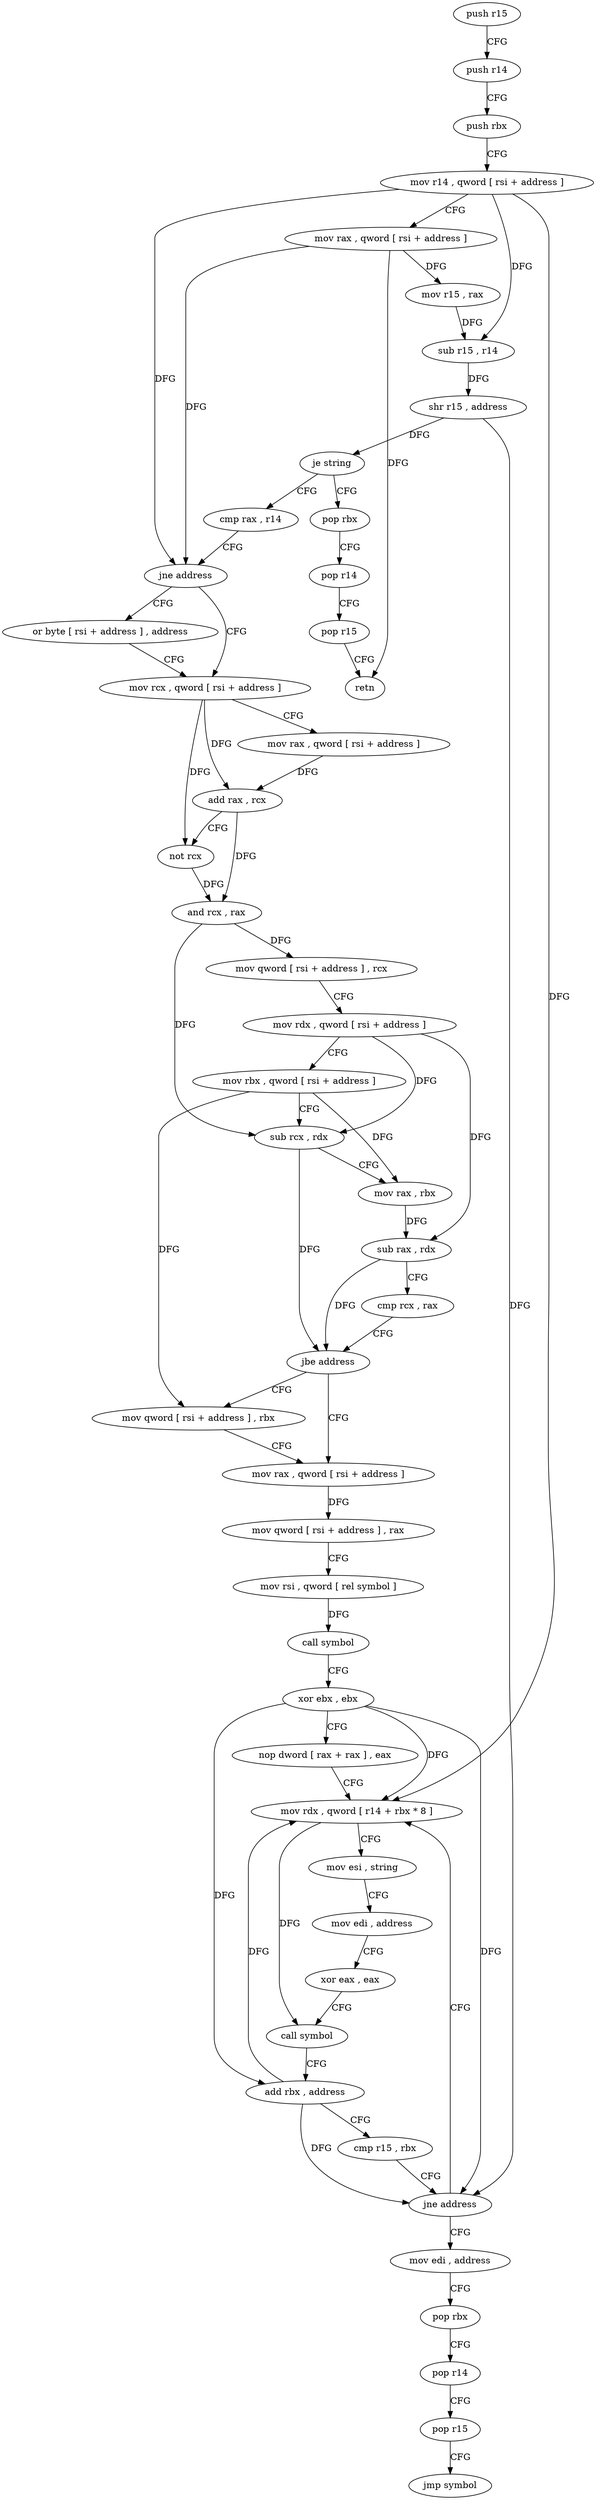 digraph "func" {
"4216048" [label = "push r15" ]
"4216050" [label = "push r14" ]
"4216052" [label = "push rbx" ]
"4216053" [label = "mov r14 , qword [ rsi + address ]" ]
"4216057" [label = "mov rax , qword [ rsi + address ]" ]
"4216061" [label = "mov r15 , rax" ]
"4216064" [label = "sub r15 , r14" ]
"4216067" [label = "shr r15 , address" ]
"4216071" [label = "je string" ]
"4216205" [label = "pop rbx" ]
"4216077" [label = "cmp rax , r14" ]
"4216206" [label = "pop r14" ]
"4216208" [label = "pop r15" ]
"4216210" [label = "retn" ]
"4216080" [label = "jne address" ]
"4216086" [label = "mov rcx , qword [ rsi + address ]" ]
"4216082" [label = "or byte [ rsi + address ] , address" ]
"4216090" [label = "mov rax , qword [ rsi + address ]" ]
"4216094" [label = "add rax , rcx" ]
"4216097" [label = "not rcx" ]
"4216100" [label = "and rcx , rax" ]
"4216103" [label = "mov qword [ rsi + address ] , rcx" ]
"4216107" [label = "mov rdx , qword [ rsi + address ]" ]
"4216111" [label = "mov rbx , qword [ rsi + address ]" ]
"4216115" [label = "sub rcx , rdx" ]
"4216118" [label = "mov rax , rbx" ]
"4216121" [label = "sub rax , rdx" ]
"4216124" [label = "cmp rcx , rax" ]
"4216127" [label = "jbe address" ]
"4216133" [label = "mov rax , qword [ rsi + address ]" ]
"4216129" [label = "mov qword [ rsi + address ] , rbx" ]
"4216137" [label = "mov qword [ rsi + address ] , rax" ]
"4216141" [label = "mov rsi , qword [ rel symbol ]" ]
"4216148" [label = "call symbol" ]
"4216153" [label = "xor ebx , ebx" ]
"4216155" [label = "nop dword [ rax + rax ] , eax" ]
"4216160" [label = "mov rdx , qword [ r14 + rbx * 8 ]" ]
"4216164" [label = "mov esi , string" ]
"4216169" [label = "mov edi , address" ]
"4216174" [label = "xor eax , eax" ]
"4216176" [label = "call symbol" ]
"4216181" [label = "add rbx , address" ]
"4216185" [label = "cmp r15 , rbx" ]
"4216188" [label = "jne address" ]
"4216190" [label = "mov edi , address" ]
"4216195" [label = "pop rbx" ]
"4216196" [label = "pop r14" ]
"4216198" [label = "pop r15" ]
"4216200" [label = "jmp symbol" ]
"4216048" -> "4216050" [ label = "CFG" ]
"4216050" -> "4216052" [ label = "CFG" ]
"4216052" -> "4216053" [ label = "CFG" ]
"4216053" -> "4216057" [ label = "CFG" ]
"4216053" -> "4216064" [ label = "DFG" ]
"4216053" -> "4216080" [ label = "DFG" ]
"4216053" -> "4216160" [ label = "DFG" ]
"4216057" -> "4216061" [ label = "DFG" ]
"4216057" -> "4216210" [ label = "DFG" ]
"4216057" -> "4216080" [ label = "DFG" ]
"4216061" -> "4216064" [ label = "DFG" ]
"4216064" -> "4216067" [ label = "DFG" ]
"4216067" -> "4216071" [ label = "DFG" ]
"4216067" -> "4216188" [ label = "DFG" ]
"4216071" -> "4216205" [ label = "CFG" ]
"4216071" -> "4216077" [ label = "CFG" ]
"4216205" -> "4216206" [ label = "CFG" ]
"4216077" -> "4216080" [ label = "CFG" ]
"4216206" -> "4216208" [ label = "CFG" ]
"4216208" -> "4216210" [ label = "CFG" ]
"4216080" -> "4216086" [ label = "CFG" ]
"4216080" -> "4216082" [ label = "CFG" ]
"4216086" -> "4216090" [ label = "CFG" ]
"4216086" -> "4216094" [ label = "DFG" ]
"4216086" -> "4216097" [ label = "DFG" ]
"4216082" -> "4216086" [ label = "CFG" ]
"4216090" -> "4216094" [ label = "DFG" ]
"4216094" -> "4216097" [ label = "CFG" ]
"4216094" -> "4216100" [ label = "DFG" ]
"4216097" -> "4216100" [ label = "DFG" ]
"4216100" -> "4216103" [ label = "DFG" ]
"4216100" -> "4216115" [ label = "DFG" ]
"4216103" -> "4216107" [ label = "CFG" ]
"4216107" -> "4216111" [ label = "CFG" ]
"4216107" -> "4216115" [ label = "DFG" ]
"4216107" -> "4216121" [ label = "DFG" ]
"4216111" -> "4216115" [ label = "CFG" ]
"4216111" -> "4216118" [ label = "DFG" ]
"4216111" -> "4216129" [ label = "DFG" ]
"4216115" -> "4216118" [ label = "CFG" ]
"4216115" -> "4216127" [ label = "DFG" ]
"4216118" -> "4216121" [ label = "DFG" ]
"4216121" -> "4216124" [ label = "CFG" ]
"4216121" -> "4216127" [ label = "DFG" ]
"4216124" -> "4216127" [ label = "CFG" ]
"4216127" -> "4216133" [ label = "CFG" ]
"4216127" -> "4216129" [ label = "CFG" ]
"4216133" -> "4216137" [ label = "DFG" ]
"4216129" -> "4216133" [ label = "CFG" ]
"4216137" -> "4216141" [ label = "CFG" ]
"4216141" -> "4216148" [ label = "DFG" ]
"4216148" -> "4216153" [ label = "CFG" ]
"4216153" -> "4216155" [ label = "CFG" ]
"4216153" -> "4216160" [ label = "DFG" ]
"4216153" -> "4216181" [ label = "DFG" ]
"4216153" -> "4216188" [ label = "DFG" ]
"4216155" -> "4216160" [ label = "CFG" ]
"4216160" -> "4216164" [ label = "CFG" ]
"4216160" -> "4216176" [ label = "DFG" ]
"4216164" -> "4216169" [ label = "CFG" ]
"4216169" -> "4216174" [ label = "CFG" ]
"4216174" -> "4216176" [ label = "CFG" ]
"4216176" -> "4216181" [ label = "CFG" ]
"4216181" -> "4216185" [ label = "CFG" ]
"4216181" -> "4216160" [ label = "DFG" ]
"4216181" -> "4216188" [ label = "DFG" ]
"4216185" -> "4216188" [ label = "CFG" ]
"4216188" -> "4216160" [ label = "CFG" ]
"4216188" -> "4216190" [ label = "CFG" ]
"4216190" -> "4216195" [ label = "CFG" ]
"4216195" -> "4216196" [ label = "CFG" ]
"4216196" -> "4216198" [ label = "CFG" ]
"4216198" -> "4216200" [ label = "CFG" ]
}
